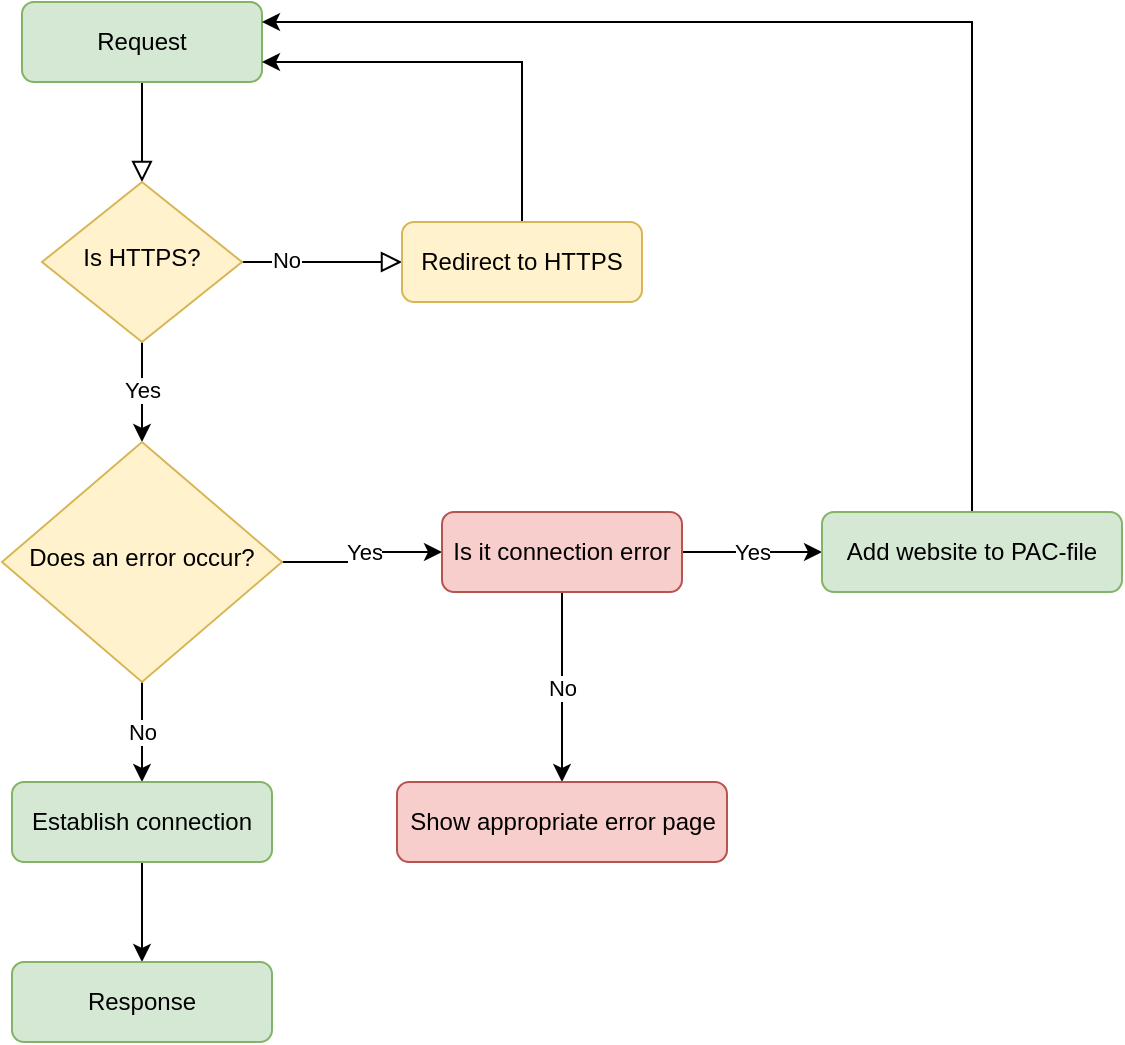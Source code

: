 <mxfile version="15.9.4" type="device"><diagram id="C5RBs43oDa-KdzZeNtuy" name="Page-1"><mxGraphModel dx="1136" dy="739" grid="1" gridSize="10" guides="1" tooltips="1" connect="1" arrows="1" fold="1" page="1" pageScale="1" pageWidth="827" pageHeight="1169" math="0" shadow="0"><root><mxCell id="WIyWlLk6GJQsqaUBKTNV-0"/><mxCell id="WIyWlLk6GJQsqaUBKTNV-1" parent="WIyWlLk6GJQsqaUBKTNV-0"/><mxCell id="WIyWlLk6GJQsqaUBKTNV-2" value="" style="rounded=0;html=1;jettySize=auto;orthogonalLoop=1;fontSize=11;endArrow=block;endFill=0;endSize=8;strokeWidth=1;shadow=0;labelBackgroundColor=none;edgeStyle=orthogonalEdgeStyle;" parent="WIyWlLk6GJQsqaUBKTNV-1" source="WIyWlLk6GJQsqaUBKTNV-3" target="WIyWlLk6GJQsqaUBKTNV-6" edge="1"><mxGeometry relative="1" as="geometry"/></mxCell><mxCell id="WIyWlLk6GJQsqaUBKTNV-3" value="Request" style="rounded=1;whiteSpace=wrap;html=1;fontSize=12;glass=0;strokeWidth=1;shadow=0;fillColor=#d5e8d4;strokeColor=#82b366;" parent="WIyWlLk6GJQsqaUBKTNV-1" vertex="1"><mxGeometry x="160" y="80" width="120" height="40" as="geometry"/></mxCell><mxCell id="WIyWlLk6GJQsqaUBKTNV-5" value="" style="edgeStyle=orthogonalEdgeStyle;rounded=0;html=1;jettySize=auto;orthogonalLoop=1;fontSize=11;endArrow=block;endFill=0;endSize=8;strokeWidth=1;shadow=0;labelBackgroundColor=none;verticalAlign=middle;" parent="WIyWlLk6GJQsqaUBKTNV-1" source="WIyWlLk6GJQsqaUBKTNV-6" target="WIyWlLk6GJQsqaUBKTNV-7" edge="1"><mxGeometry y="10" relative="1" as="geometry"><mxPoint as="offset"/></mxGeometry></mxCell><mxCell id="nDRggQEb_rMoAtJkMvb_-16" value="No" style="edgeLabel;html=1;align=center;verticalAlign=middle;resizable=0;points=[];fontColor=default;" vertex="1" connectable="0" parent="WIyWlLk6GJQsqaUBKTNV-5"><mxGeometry x="-0.45" y="1" relative="1" as="geometry"><mxPoint as="offset"/></mxGeometry></mxCell><mxCell id="nDRggQEb_rMoAtJkMvb_-17" style="edgeStyle=orthogonalEdgeStyle;rounded=0;orthogonalLoop=1;jettySize=auto;html=1;entryX=0.5;entryY=0;entryDx=0;entryDy=0;labelBorderColor=none;fontColor=default;" edge="1" parent="WIyWlLk6GJQsqaUBKTNV-1" source="WIyWlLk6GJQsqaUBKTNV-6" target="WIyWlLk6GJQsqaUBKTNV-10"><mxGeometry relative="1" as="geometry"/></mxCell><mxCell id="nDRggQEb_rMoAtJkMvb_-18" value="Yes" style="edgeLabel;html=1;align=center;verticalAlign=middle;resizable=0;points=[];fontColor=default;" vertex="1" connectable="0" parent="nDRggQEb_rMoAtJkMvb_-17"><mxGeometry x="-0.04" relative="1" as="geometry"><mxPoint as="offset"/></mxGeometry></mxCell><mxCell id="WIyWlLk6GJQsqaUBKTNV-6" value="Is HTTPS?" style="rhombus;whiteSpace=wrap;html=1;shadow=0;fontFamily=Helvetica;fontSize=12;align=center;strokeWidth=1;spacing=6;spacingTop=-4;fillColor=#fff2cc;strokeColor=#d6b656;gradientColor=none;" parent="WIyWlLk6GJQsqaUBKTNV-1" vertex="1"><mxGeometry x="170" y="170" width="100" height="80" as="geometry"/></mxCell><mxCell id="nDRggQEb_rMoAtJkMvb_-25" style="edgeStyle=orthogonalEdgeStyle;rounded=0;orthogonalLoop=1;jettySize=auto;html=1;labelBorderColor=none;fontColor=default;entryX=1;entryY=0.75;entryDx=0;entryDy=0;" edge="1" parent="WIyWlLk6GJQsqaUBKTNV-1" source="WIyWlLk6GJQsqaUBKTNV-7" target="WIyWlLk6GJQsqaUBKTNV-3"><mxGeometry relative="1" as="geometry"><mxPoint x="410" y="110" as="targetPoint"/><Array as="points"><mxPoint x="410" y="110"/></Array></mxGeometry></mxCell><mxCell id="WIyWlLk6GJQsqaUBKTNV-7" value="Redirect to HTTPS" style="rounded=1;whiteSpace=wrap;html=1;fontSize=12;glass=0;strokeWidth=1;shadow=0;fillColor=#fff2cc;strokeColor=#d6b656;" parent="WIyWlLk6GJQsqaUBKTNV-1" vertex="1"><mxGeometry x="350" y="190" width="120" height="40" as="geometry"/></mxCell><mxCell id="nDRggQEb_rMoAtJkMvb_-14" style="edgeStyle=orthogonalEdgeStyle;rounded=0;orthogonalLoop=1;jettySize=auto;html=1;entryX=0;entryY=0.5;entryDx=0;entryDy=0;labelBorderColor=none;fontColor=default;" edge="1" parent="WIyWlLk6GJQsqaUBKTNV-1" source="WIyWlLk6GJQsqaUBKTNV-10" target="WIyWlLk6GJQsqaUBKTNV-12"><mxGeometry relative="1" as="geometry"/></mxCell><mxCell id="nDRggQEb_rMoAtJkMvb_-15" value="Yes" style="edgeLabel;html=1;align=center;verticalAlign=middle;resizable=0;points=[];fontColor=default;" vertex="1" connectable="0" parent="nDRggQEb_rMoAtJkMvb_-14"><mxGeometry x="0.075" relative="1" as="geometry"><mxPoint as="offset"/></mxGeometry></mxCell><mxCell id="nDRggQEb_rMoAtJkMvb_-19" value="No" style="edgeStyle=orthogonalEdgeStyle;rounded=0;orthogonalLoop=1;jettySize=auto;html=1;entryX=0.5;entryY=0;entryDx=0;entryDy=0;labelBorderColor=none;fontColor=default;" edge="1" parent="WIyWlLk6GJQsqaUBKTNV-1" source="WIyWlLk6GJQsqaUBKTNV-10" target="WIyWlLk6GJQsqaUBKTNV-11"><mxGeometry relative="1" as="geometry"/></mxCell><mxCell id="WIyWlLk6GJQsqaUBKTNV-10" value="Does an error occur?" style="rhombus;whiteSpace=wrap;html=1;shadow=0;fontFamily=Helvetica;fontSize=12;align=center;strokeWidth=1;spacing=6;spacingTop=-4;fillColor=#fff2cc;strokeColor=#d6b656;" parent="WIyWlLk6GJQsqaUBKTNV-1" vertex="1"><mxGeometry x="150" y="300" width="140" height="120" as="geometry"/></mxCell><mxCell id="nDRggQEb_rMoAtJkMvb_-4" style="edgeStyle=orthogonalEdgeStyle;rounded=0;orthogonalLoop=1;jettySize=auto;html=1;entryX=0.5;entryY=0;entryDx=0;entryDy=0;" edge="1" parent="WIyWlLk6GJQsqaUBKTNV-1" source="WIyWlLk6GJQsqaUBKTNV-11" target="nDRggQEb_rMoAtJkMvb_-3"><mxGeometry relative="1" as="geometry"/></mxCell><mxCell id="WIyWlLk6GJQsqaUBKTNV-11" value="Establish connection" style="rounded=1;whiteSpace=wrap;html=1;fontSize=12;glass=0;strokeWidth=1;shadow=0;fillColor=#d5e8d4;strokeColor=#82b366;" parent="WIyWlLk6GJQsqaUBKTNV-1" vertex="1"><mxGeometry x="155" y="470" width="130" height="40" as="geometry"/></mxCell><mxCell id="nDRggQEb_rMoAtJkMvb_-5" value="No" style="edgeStyle=orthogonalEdgeStyle;rounded=0;orthogonalLoop=1;jettySize=auto;html=1;entryX=0.5;entryY=0;entryDx=0;entryDy=0;" edge="1" parent="WIyWlLk6GJQsqaUBKTNV-1" source="WIyWlLk6GJQsqaUBKTNV-12" target="nDRggQEb_rMoAtJkMvb_-20"><mxGeometry relative="1" as="geometry"><mxPoint x="430" y="440" as="targetPoint"/></mxGeometry></mxCell><mxCell id="nDRggQEb_rMoAtJkMvb_-9" value="Yes" style="edgeStyle=orthogonalEdgeStyle;rounded=0;orthogonalLoop=1;jettySize=auto;html=1;entryX=0;entryY=0.5;entryDx=0;entryDy=0;labelBorderColor=none;fontColor=default;verticalAlign=middle;align=center;" edge="1" parent="WIyWlLk6GJQsqaUBKTNV-1" source="WIyWlLk6GJQsqaUBKTNV-12" target="nDRggQEb_rMoAtJkMvb_-7"><mxGeometry relative="1" as="geometry"/></mxCell><mxCell id="WIyWlLk6GJQsqaUBKTNV-12" value="Is it connection error" style="rounded=1;whiteSpace=wrap;html=1;fontSize=12;glass=0;strokeWidth=1;shadow=0;fillColor=#f8cecc;strokeColor=#b85450;" parent="WIyWlLk6GJQsqaUBKTNV-1" vertex="1"><mxGeometry x="370" y="335" width="120" height="40" as="geometry"/></mxCell><mxCell id="nDRggQEb_rMoAtJkMvb_-3" value="Response" style="rounded=1;whiteSpace=wrap;html=1;fontSize=12;glass=0;strokeWidth=1;shadow=0;fillColor=#d5e8d4;strokeColor=#82b366;" vertex="1" parent="WIyWlLk6GJQsqaUBKTNV-1"><mxGeometry x="155" y="560" width="130" height="40" as="geometry"/></mxCell><mxCell id="nDRggQEb_rMoAtJkMvb_-26" style="edgeStyle=orthogonalEdgeStyle;rounded=0;orthogonalLoop=1;jettySize=auto;html=1;labelBorderColor=none;fontColor=default;entryX=1;entryY=0.25;entryDx=0;entryDy=0;" edge="1" parent="WIyWlLk6GJQsqaUBKTNV-1" source="nDRggQEb_rMoAtJkMvb_-7" target="WIyWlLk6GJQsqaUBKTNV-3"><mxGeometry relative="1" as="geometry"><mxPoint x="635" y="80" as="targetPoint"/><Array as="points"><mxPoint x="635" y="90"/></Array></mxGeometry></mxCell><mxCell id="nDRggQEb_rMoAtJkMvb_-7" value="Add website to PAC-file" style="rounded=1;whiteSpace=wrap;html=1;fontSize=12;glass=0;strokeWidth=1;shadow=0;fillColor=#d5e8d4;strokeColor=#82b366;" vertex="1" parent="WIyWlLk6GJQsqaUBKTNV-1"><mxGeometry x="560" y="335" width="150" height="40" as="geometry"/></mxCell><mxCell id="nDRggQEb_rMoAtJkMvb_-20" value="Show appropriate error page" style="rounded=1;whiteSpace=wrap;html=1;fontSize=12;glass=0;strokeWidth=1;shadow=0;fillColor=#f8cecc;strokeColor=#b85450;" vertex="1" parent="WIyWlLk6GJQsqaUBKTNV-1"><mxGeometry x="347.5" y="470" width="165" height="40" as="geometry"/></mxCell></root></mxGraphModel></diagram></mxfile>